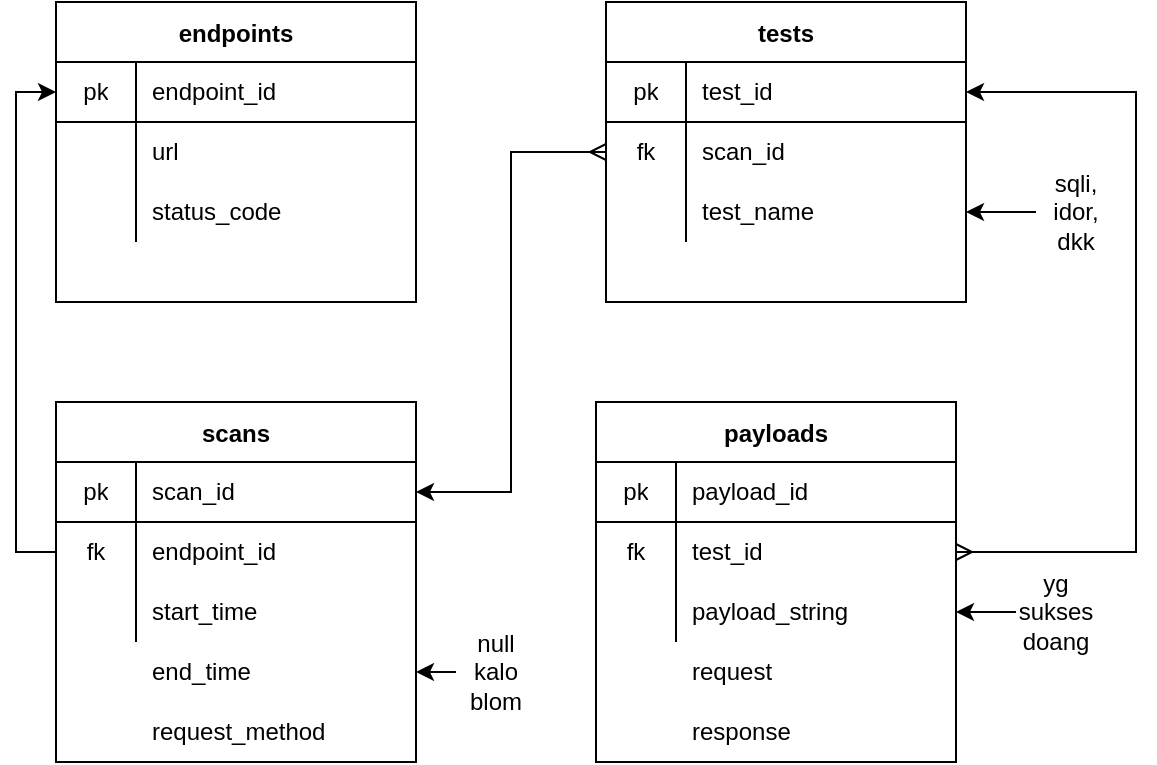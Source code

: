 <mxfile version="14.9.4" type="device"><diagram id="RLoXXJZ_C683b6KdokvH" name="Page-1"><mxGraphModel dx="577" dy="476" grid="1" gridSize="10" guides="1" tooltips="1" connect="1" arrows="1" fold="1" page="1" pageScale="1" pageWidth="850" pageHeight="1100" math="0" shadow="0"><root><mxCell id="0"/><mxCell id="1" parent="0"/><mxCell id="6PdaYhCclQnwIaYxH2Qa-1" value="scans" style="shape=table;startSize=30;container=1;collapsible=0;childLayout=tableLayout;fixedRows=1;rowLines=0;fontStyle=1;align=center;pointerEvents=1;" parent="1" vertex="1"><mxGeometry x="230" y="260" width="180" height="180" as="geometry"/></mxCell><mxCell id="6PdaYhCclQnwIaYxH2Qa-2" value="" style="shape=partialRectangle;html=1;whiteSpace=wrap;collapsible=0;dropTarget=0;pointerEvents=1;fillColor=none;top=0;left=0;bottom=1;right=0;points=[[0,0.5],[1,0.5]];portConstraint=eastwest;" parent="6PdaYhCclQnwIaYxH2Qa-1" vertex="1"><mxGeometry y="30" width="180" height="30" as="geometry"/></mxCell><mxCell id="6PdaYhCclQnwIaYxH2Qa-3" value="pk" style="shape=partialRectangle;html=1;whiteSpace=wrap;connectable=0;fillColor=none;top=0;left=0;bottom=0;right=0;overflow=hidden;pointerEvents=1;" parent="6PdaYhCclQnwIaYxH2Qa-2" vertex="1"><mxGeometry width="40" height="30" as="geometry"/></mxCell><mxCell id="6PdaYhCclQnwIaYxH2Qa-4" value="scan_id" style="shape=partialRectangle;html=1;whiteSpace=wrap;connectable=0;fillColor=none;top=0;left=0;bottom=0;right=0;align=left;spacingLeft=6;overflow=hidden;pointerEvents=1;" parent="6PdaYhCclQnwIaYxH2Qa-2" vertex="1"><mxGeometry x="40" width="140" height="30" as="geometry"/></mxCell><mxCell id="6PdaYhCclQnwIaYxH2Qa-5" value="" style="shape=partialRectangle;html=1;whiteSpace=wrap;collapsible=0;dropTarget=0;pointerEvents=1;fillColor=none;top=0;left=0;bottom=0;right=0;points=[[0,0.5],[1,0.5]];portConstraint=eastwest;" parent="6PdaYhCclQnwIaYxH2Qa-1" vertex="1"><mxGeometry y="60" width="180" height="30" as="geometry"/></mxCell><mxCell id="6PdaYhCclQnwIaYxH2Qa-6" value="fk" style="shape=partialRectangle;html=1;whiteSpace=wrap;connectable=0;fillColor=none;top=0;left=0;bottom=0;right=0;overflow=hidden;pointerEvents=1;" parent="6PdaYhCclQnwIaYxH2Qa-5" vertex="1"><mxGeometry width="40" height="30" as="geometry"/></mxCell><mxCell id="6PdaYhCclQnwIaYxH2Qa-7" value="endpoint_id" style="shape=partialRectangle;html=1;whiteSpace=wrap;connectable=0;fillColor=none;top=0;left=0;bottom=0;right=0;align=left;spacingLeft=6;overflow=hidden;pointerEvents=1;" parent="6PdaYhCclQnwIaYxH2Qa-5" vertex="1"><mxGeometry x="40" width="140" height="30" as="geometry"/></mxCell><mxCell id="6PdaYhCclQnwIaYxH2Qa-8" value="" style="shape=partialRectangle;html=1;whiteSpace=wrap;collapsible=0;dropTarget=0;pointerEvents=1;fillColor=none;top=0;left=0;bottom=0;right=0;points=[[0,0.5],[1,0.5]];portConstraint=eastwest;" parent="6PdaYhCclQnwIaYxH2Qa-1" vertex="1"><mxGeometry y="90" width="180" height="30" as="geometry"/></mxCell><mxCell id="6PdaYhCclQnwIaYxH2Qa-9" value="" style="shape=partialRectangle;html=1;whiteSpace=wrap;connectable=0;fillColor=none;top=0;left=0;bottom=0;right=0;overflow=hidden;pointerEvents=1;" parent="6PdaYhCclQnwIaYxH2Qa-8" vertex="1"><mxGeometry width="40" height="30" as="geometry"/></mxCell><mxCell id="6PdaYhCclQnwIaYxH2Qa-10" value="start_time" style="shape=partialRectangle;html=1;whiteSpace=wrap;connectable=0;fillColor=none;top=0;left=0;bottom=0;right=0;align=left;spacingLeft=6;overflow=hidden;pointerEvents=1;" parent="6PdaYhCclQnwIaYxH2Qa-8" vertex="1"><mxGeometry x="40" width="140" height="30" as="geometry"/></mxCell><mxCell id="6PdaYhCclQnwIaYxH2Qa-11" value="tests" style="shape=table;startSize=30;container=1;collapsible=0;childLayout=tableLayout;fixedRows=1;rowLines=0;fontStyle=1;align=center;pointerEvents=1;" parent="1" vertex="1"><mxGeometry x="505" y="60" width="180" height="150" as="geometry"/></mxCell><mxCell id="6PdaYhCclQnwIaYxH2Qa-12" value="" style="shape=partialRectangle;html=1;whiteSpace=wrap;collapsible=0;dropTarget=0;pointerEvents=1;fillColor=none;top=0;left=0;bottom=1;right=0;points=[[0,0.5],[1,0.5]];portConstraint=eastwest;" parent="6PdaYhCclQnwIaYxH2Qa-11" vertex="1"><mxGeometry y="30" width="180" height="30" as="geometry"/></mxCell><mxCell id="6PdaYhCclQnwIaYxH2Qa-13" value="pk" style="shape=partialRectangle;html=1;whiteSpace=wrap;connectable=0;fillColor=none;top=0;left=0;bottom=0;right=0;overflow=hidden;pointerEvents=1;" parent="6PdaYhCclQnwIaYxH2Qa-12" vertex="1"><mxGeometry width="40" height="30" as="geometry"/></mxCell><mxCell id="6PdaYhCclQnwIaYxH2Qa-14" value="test_id" style="shape=partialRectangle;html=1;whiteSpace=wrap;connectable=0;fillColor=none;top=0;left=0;bottom=0;right=0;align=left;spacingLeft=6;overflow=hidden;pointerEvents=1;" parent="6PdaYhCclQnwIaYxH2Qa-12" vertex="1"><mxGeometry x="40" width="140" height="30" as="geometry"/></mxCell><mxCell id="6PdaYhCclQnwIaYxH2Qa-15" value="" style="shape=partialRectangle;html=1;whiteSpace=wrap;collapsible=0;dropTarget=0;pointerEvents=1;fillColor=none;top=0;left=0;bottom=0;right=0;points=[[0,0.5],[1,0.5]];portConstraint=eastwest;" parent="6PdaYhCclQnwIaYxH2Qa-11" vertex="1"><mxGeometry y="60" width="180" height="30" as="geometry"/></mxCell><mxCell id="6PdaYhCclQnwIaYxH2Qa-16" value="fk" style="shape=partialRectangle;html=1;whiteSpace=wrap;connectable=0;fillColor=none;top=0;left=0;bottom=0;right=0;overflow=hidden;pointerEvents=1;" parent="6PdaYhCclQnwIaYxH2Qa-15" vertex="1"><mxGeometry width="40" height="30" as="geometry"/></mxCell><mxCell id="6PdaYhCclQnwIaYxH2Qa-17" value="scan_id" style="shape=partialRectangle;html=1;whiteSpace=wrap;connectable=0;fillColor=none;top=0;left=0;bottom=0;right=0;align=left;spacingLeft=6;overflow=hidden;pointerEvents=1;" parent="6PdaYhCclQnwIaYxH2Qa-15" vertex="1"><mxGeometry x="40" width="140" height="30" as="geometry"/></mxCell><mxCell id="6PdaYhCclQnwIaYxH2Qa-18" value="" style="shape=partialRectangle;html=1;whiteSpace=wrap;collapsible=0;dropTarget=0;pointerEvents=1;fillColor=none;top=0;left=0;bottom=0;right=0;points=[[0,0.5],[1,0.5]];portConstraint=eastwest;" parent="6PdaYhCclQnwIaYxH2Qa-11" vertex="1"><mxGeometry y="90" width="180" height="30" as="geometry"/></mxCell><mxCell id="6PdaYhCclQnwIaYxH2Qa-19" value="" style="shape=partialRectangle;html=1;whiteSpace=wrap;connectable=0;fillColor=none;top=0;left=0;bottom=0;right=0;overflow=hidden;pointerEvents=1;" parent="6PdaYhCclQnwIaYxH2Qa-18" vertex="1"><mxGeometry width="40" height="30" as="geometry"/></mxCell><mxCell id="6PdaYhCclQnwIaYxH2Qa-20" value="test_name" style="shape=partialRectangle;html=1;whiteSpace=wrap;connectable=0;fillColor=none;top=0;left=0;bottom=0;right=0;align=left;spacingLeft=6;overflow=hidden;pointerEvents=1;" parent="6PdaYhCclQnwIaYxH2Qa-18" vertex="1"><mxGeometry x="40" width="140" height="30" as="geometry"/></mxCell><mxCell id="6PdaYhCclQnwIaYxH2Qa-21" value="payloads" style="shape=table;startSize=30;container=1;collapsible=0;childLayout=tableLayout;fixedRows=1;rowLines=0;fontStyle=1;align=center;pointerEvents=1;" parent="1" vertex="1"><mxGeometry x="500" y="260" width="180" height="180" as="geometry"/></mxCell><mxCell id="6PdaYhCclQnwIaYxH2Qa-22" value="" style="shape=partialRectangle;html=1;whiteSpace=wrap;collapsible=0;dropTarget=0;pointerEvents=1;fillColor=none;top=0;left=0;bottom=1;right=0;points=[[0,0.5],[1,0.5]];portConstraint=eastwest;" parent="6PdaYhCclQnwIaYxH2Qa-21" vertex="1"><mxGeometry y="30" width="180" height="30" as="geometry"/></mxCell><mxCell id="6PdaYhCclQnwIaYxH2Qa-23" value="pk" style="shape=partialRectangle;html=1;whiteSpace=wrap;connectable=0;fillColor=none;top=0;left=0;bottom=0;right=0;overflow=hidden;pointerEvents=1;" parent="6PdaYhCclQnwIaYxH2Qa-22" vertex="1"><mxGeometry width="40" height="30" as="geometry"/></mxCell><mxCell id="6PdaYhCclQnwIaYxH2Qa-24" value="payload_id" style="shape=partialRectangle;html=1;whiteSpace=wrap;connectable=0;fillColor=none;top=0;left=0;bottom=0;right=0;align=left;spacingLeft=6;overflow=hidden;pointerEvents=1;" parent="6PdaYhCclQnwIaYxH2Qa-22" vertex="1"><mxGeometry x="40" width="140" height="30" as="geometry"/></mxCell><mxCell id="6PdaYhCclQnwIaYxH2Qa-25" value="" style="shape=partialRectangle;html=1;whiteSpace=wrap;collapsible=0;dropTarget=0;pointerEvents=1;fillColor=none;top=0;left=0;bottom=0;right=0;points=[[0,0.5],[1,0.5]];portConstraint=eastwest;" parent="6PdaYhCclQnwIaYxH2Qa-21" vertex="1"><mxGeometry y="60" width="180" height="30" as="geometry"/></mxCell><mxCell id="6PdaYhCclQnwIaYxH2Qa-26" value="fk" style="shape=partialRectangle;html=1;whiteSpace=wrap;connectable=0;fillColor=none;top=0;left=0;bottom=0;right=0;overflow=hidden;pointerEvents=1;" parent="6PdaYhCclQnwIaYxH2Qa-25" vertex="1"><mxGeometry width="40" height="30" as="geometry"/></mxCell><mxCell id="6PdaYhCclQnwIaYxH2Qa-27" value="test_id" style="shape=partialRectangle;html=1;whiteSpace=wrap;connectable=0;fillColor=none;top=0;left=0;bottom=0;right=0;align=left;spacingLeft=6;overflow=hidden;pointerEvents=1;" parent="6PdaYhCclQnwIaYxH2Qa-25" vertex="1"><mxGeometry x="40" width="140" height="30" as="geometry"/></mxCell><mxCell id="6PdaYhCclQnwIaYxH2Qa-28" value="" style="shape=partialRectangle;html=1;whiteSpace=wrap;collapsible=0;dropTarget=0;pointerEvents=1;fillColor=none;top=0;left=0;bottom=0;right=0;points=[[0,0.5],[1,0.5]];portConstraint=eastwest;" parent="6PdaYhCclQnwIaYxH2Qa-21" vertex="1"><mxGeometry y="90" width="180" height="30" as="geometry"/></mxCell><mxCell id="6PdaYhCclQnwIaYxH2Qa-29" value="" style="shape=partialRectangle;html=1;whiteSpace=wrap;connectable=0;fillColor=none;top=0;left=0;bottom=0;right=0;overflow=hidden;pointerEvents=1;" parent="6PdaYhCclQnwIaYxH2Qa-28" vertex="1"><mxGeometry width="40" height="30" as="geometry"/></mxCell><mxCell id="6PdaYhCclQnwIaYxH2Qa-30" value="payload_string" style="shape=partialRectangle;html=1;whiteSpace=wrap;connectable=0;fillColor=none;top=0;left=0;bottom=0;right=0;align=left;spacingLeft=6;overflow=hidden;pointerEvents=1;" parent="6PdaYhCclQnwIaYxH2Qa-28" vertex="1"><mxGeometry x="40" width="140" height="30" as="geometry"/></mxCell><mxCell id="6PdaYhCclQnwIaYxH2Qa-31" value="" style="shape=partialRectangle;html=1;whiteSpace=wrap;connectable=0;fillColor=none;top=0;left=0;bottom=0;right=0;overflow=hidden;pointerEvents=1;" parent="1" vertex="1"><mxGeometry x="500" y="380" width="40" height="30" as="geometry"/></mxCell><mxCell id="6PdaYhCclQnwIaYxH2Qa-32" value="request" style="shape=partialRectangle;html=1;whiteSpace=wrap;connectable=0;fillColor=none;top=0;left=0;bottom=0;right=0;align=left;spacingLeft=6;overflow=hidden;pointerEvents=1;" parent="1" vertex="1"><mxGeometry x="540" y="380" width="140" height="30" as="geometry"/></mxCell><mxCell id="6PdaYhCclQnwIaYxH2Qa-33" value="" style="shape=partialRectangle;html=1;whiteSpace=wrap;connectable=0;fillColor=none;top=0;left=0;bottom=0;right=0;overflow=hidden;pointerEvents=1;" parent="1" vertex="1"><mxGeometry x="230" y="380" width="40" height="30" as="geometry"/></mxCell><mxCell id="6PdaYhCclQnwIaYxH2Qa-34" value="end_time" style="shape=partialRectangle;html=1;whiteSpace=wrap;connectable=0;fillColor=none;top=0;left=0;bottom=0;right=0;align=left;spacingLeft=6;overflow=hidden;pointerEvents=1;" parent="1" vertex="1"><mxGeometry x="270" y="380" width="140" height="30" as="geometry"/></mxCell><mxCell id="6PdaYhCclQnwIaYxH2Qa-36" style="edgeStyle=orthogonalEdgeStyle;rounded=0;orthogonalLoop=1;jettySize=auto;html=1;entryX=1;entryY=0.5;entryDx=0;entryDy=0;" parent="1" source="6PdaYhCclQnwIaYxH2Qa-35" target="6PdaYhCclQnwIaYxH2Qa-28" edge="1"><mxGeometry relative="1" as="geometry"/></mxCell><mxCell id="6PdaYhCclQnwIaYxH2Qa-35" value="yg sukses doang" style="text;html=1;strokeColor=none;fillColor=none;align=center;verticalAlign=middle;whiteSpace=wrap;rounded=0;" parent="1" vertex="1"><mxGeometry x="710" y="355" width="40" height="20" as="geometry"/></mxCell><mxCell id="6PdaYhCclQnwIaYxH2Qa-38" style="edgeStyle=orthogonalEdgeStyle;rounded=0;orthogonalLoop=1;jettySize=auto;html=1;entryX=1;entryY=0.5;entryDx=0;entryDy=0;startArrow=ERmany;startFill=0;" parent="1" source="6PdaYhCclQnwIaYxH2Qa-25" target="6PdaYhCclQnwIaYxH2Qa-12" edge="1"><mxGeometry relative="1" as="geometry"><Array as="points"><mxPoint x="770" y="335"/><mxPoint x="770" y="105"/></Array></mxGeometry></mxCell><mxCell id="6PdaYhCclQnwIaYxH2Qa-39" style="edgeStyle=orthogonalEdgeStyle;rounded=0;orthogonalLoop=1;jettySize=auto;html=1;entryX=1;entryY=0.5;entryDx=0;entryDy=0;exitX=0;exitY=0.5;exitDx=0;exitDy=0;startArrow=ERmany;startFill=0;" parent="1" source="6PdaYhCclQnwIaYxH2Qa-15" target="6PdaYhCclQnwIaYxH2Qa-2" edge="1"><mxGeometry relative="1" as="geometry"/></mxCell><mxCell id="6PdaYhCclQnwIaYxH2Qa-40" value="" style="shape=partialRectangle;html=1;whiteSpace=wrap;connectable=0;fillColor=none;top=0;left=0;bottom=0;right=0;overflow=hidden;pointerEvents=1;" parent="1" vertex="1"><mxGeometry x="500" y="410" width="40" height="30" as="geometry"/></mxCell><mxCell id="6PdaYhCclQnwIaYxH2Qa-41" value="response" style="shape=partialRectangle;html=1;whiteSpace=wrap;connectable=0;fillColor=none;top=0;left=0;bottom=0;right=0;align=left;spacingLeft=6;overflow=hidden;pointerEvents=1;" parent="1" vertex="1"><mxGeometry x="540" y="410" width="140" height="30" as="geometry"/></mxCell><mxCell id="6PdaYhCclQnwIaYxH2Qa-42" value="" style="shape=partialRectangle;html=1;whiteSpace=wrap;connectable=0;fillColor=none;top=0;left=0;bottom=0;right=0;overflow=hidden;pointerEvents=1;" parent="1" vertex="1"><mxGeometry x="230" y="410" width="40" height="30" as="geometry"/></mxCell><mxCell id="6PdaYhCclQnwIaYxH2Qa-43" value="request_method" style="shape=partialRectangle;html=1;whiteSpace=wrap;connectable=0;fillColor=none;top=0;left=0;bottom=0;right=0;align=left;spacingLeft=6;overflow=hidden;pointerEvents=1;" parent="1" vertex="1"><mxGeometry x="270" y="410" width="140" height="30" as="geometry"/></mxCell><mxCell id="6PdaYhCclQnwIaYxH2Qa-45" style="edgeStyle=orthogonalEdgeStyle;rounded=0;orthogonalLoop=1;jettySize=auto;html=1;" parent="1" source="6PdaYhCclQnwIaYxH2Qa-44" edge="1"><mxGeometry relative="1" as="geometry"><mxPoint x="410" y="395" as="targetPoint"/></mxGeometry></mxCell><mxCell id="6PdaYhCclQnwIaYxH2Qa-44" value="null kalo blom" style="text;html=1;strokeColor=none;fillColor=none;align=center;verticalAlign=middle;whiteSpace=wrap;rounded=0;" parent="1" vertex="1"><mxGeometry x="430" y="385" width="40" height="20" as="geometry"/></mxCell><mxCell id="6PdaYhCclQnwIaYxH2Qa-47" style="edgeStyle=orthogonalEdgeStyle;rounded=0;orthogonalLoop=1;jettySize=auto;html=1;entryX=1;entryY=0.5;entryDx=0;entryDy=0;" parent="1" source="6PdaYhCclQnwIaYxH2Qa-46" target="6PdaYhCclQnwIaYxH2Qa-18" edge="1"><mxGeometry relative="1" as="geometry"/></mxCell><mxCell id="6PdaYhCclQnwIaYxH2Qa-46" value="sqli, idor, dkk" style="text;html=1;strokeColor=none;fillColor=none;align=center;verticalAlign=middle;whiteSpace=wrap;rounded=0;" parent="1" vertex="1"><mxGeometry x="720" y="155" width="40" height="20" as="geometry"/></mxCell><mxCell id="E14tl2TjhjXz2BV6QBqy-1" value="endpoints" style="shape=table;startSize=30;container=1;collapsible=0;childLayout=tableLayout;fixedRows=1;rowLines=0;fontStyle=1;align=center;pointerEvents=1;" vertex="1" parent="1"><mxGeometry x="230" y="60" width="180" height="150" as="geometry"/></mxCell><mxCell id="E14tl2TjhjXz2BV6QBqy-2" value="" style="shape=partialRectangle;html=1;whiteSpace=wrap;collapsible=0;dropTarget=0;pointerEvents=1;fillColor=none;top=0;left=0;bottom=1;right=0;points=[[0,0.5],[1,0.5]];portConstraint=eastwest;" vertex="1" parent="E14tl2TjhjXz2BV6QBqy-1"><mxGeometry y="30" width="180" height="30" as="geometry"/></mxCell><mxCell id="E14tl2TjhjXz2BV6QBqy-3" value="pk" style="shape=partialRectangle;html=1;whiteSpace=wrap;connectable=0;fillColor=none;top=0;left=0;bottom=0;right=0;overflow=hidden;pointerEvents=1;" vertex="1" parent="E14tl2TjhjXz2BV6QBqy-2"><mxGeometry width="40" height="30" as="geometry"/></mxCell><mxCell id="E14tl2TjhjXz2BV6QBqy-4" value="endpoint_id" style="shape=partialRectangle;html=1;whiteSpace=wrap;connectable=0;fillColor=none;top=0;left=0;bottom=0;right=0;align=left;spacingLeft=6;overflow=hidden;pointerEvents=1;" vertex="1" parent="E14tl2TjhjXz2BV6QBqy-2"><mxGeometry x="40" width="140" height="30" as="geometry"/></mxCell><mxCell id="E14tl2TjhjXz2BV6QBqy-5" value="" style="shape=partialRectangle;html=1;whiteSpace=wrap;collapsible=0;dropTarget=0;pointerEvents=1;fillColor=none;top=0;left=0;bottom=0;right=0;points=[[0,0.5],[1,0.5]];portConstraint=eastwest;" vertex="1" parent="E14tl2TjhjXz2BV6QBqy-1"><mxGeometry y="60" width="180" height="30" as="geometry"/></mxCell><mxCell id="E14tl2TjhjXz2BV6QBqy-6" value="" style="shape=partialRectangle;html=1;whiteSpace=wrap;connectable=0;fillColor=none;top=0;left=0;bottom=0;right=0;overflow=hidden;pointerEvents=1;" vertex="1" parent="E14tl2TjhjXz2BV6QBqy-5"><mxGeometry width="40" height="30" as="geometry"/></mxCell><mxCell id="E14tl2TjhjXz2BV6QBqy-7" value="url" style="shape=partialRectangle;html=1;whiteSpace=wrap;connectable=0;fillColor=none;top=0;left=0;bottom=0;right=0;align=left;spacingLeft=6;overflow=hidden;pointerEvents=1;" vertex="1" parent="E14tl2TjhjXz2BV6QBqy-5"><mxGeometry x="40" width="140" height="30" as="geometry"/></mxCell><mxCell id="E14tl2TjhjXz2BV6QBqy-8" value="" style="shape=partialRectangle;html=1;whiteSpace=wrap;collapsible=0;dropTarget=0;pointerEvents=1;fillColor=none;top=0;left=0;bottom=0;right=0;points=[[0,0.5],[1,0.5]];portConstraint=eastwest;" vertex="1" parent="E14tl2TjhjXz2BV6QBqy-1"><mxGeometry y="90" width="180" height="30" as="geometry"/></mxCell><mxCell id="E14tl2TjhjXz2BV6QBqy-9" value="" style="shape=partialRectangle;html=1;whiteSpace=wrap;connectable=0;fillColor=none;top=0;left=0;bottom=0;right=0;overflow=hidden;pointerEvents=1;" vertex="1" parent="E14tl2TjhjXz2BV6QBqy-8"><mxGeometry width="40" height="30" as="geometry"/></mxCell><mxCell id="E14tl2TjhjXz2BV6QBqy-10" value="status_code" style="shape=partialRectangle;html=1;whiteSpace=wrap;connectable=0;fillColor=none;top=0;left=0;bottom=0;right=0;align=left;spacingLeft=6;overflow=hidden;pointerEvents=1;" vertex="1" parent="E14tl2TjhjXz2BV6QBqy-8"><mxGeometry x="40" width="140" height="30" as="geometry"/></mxCell><mxCell id="E14tl2TjhjXz2BV6QBqy-11" style="edgeStyle=orthogonalEdgeStyle;rounded=0;orthogonalLoop=1;jettySize=auto;html=1;entryX=0;entryY=0.5;entryDx=0;entryDy=0;startArrow=none;startFill=0;" edge="1" parent="1" source="6PdaYhCclQnwIaYxH2Qa-5" target="E14tl2TjhjXz2BV6QBqy-2"><mxGeometry relative="1" as="geometry"/></mxCell></root></mxGraphModel></diagram></mxfile>